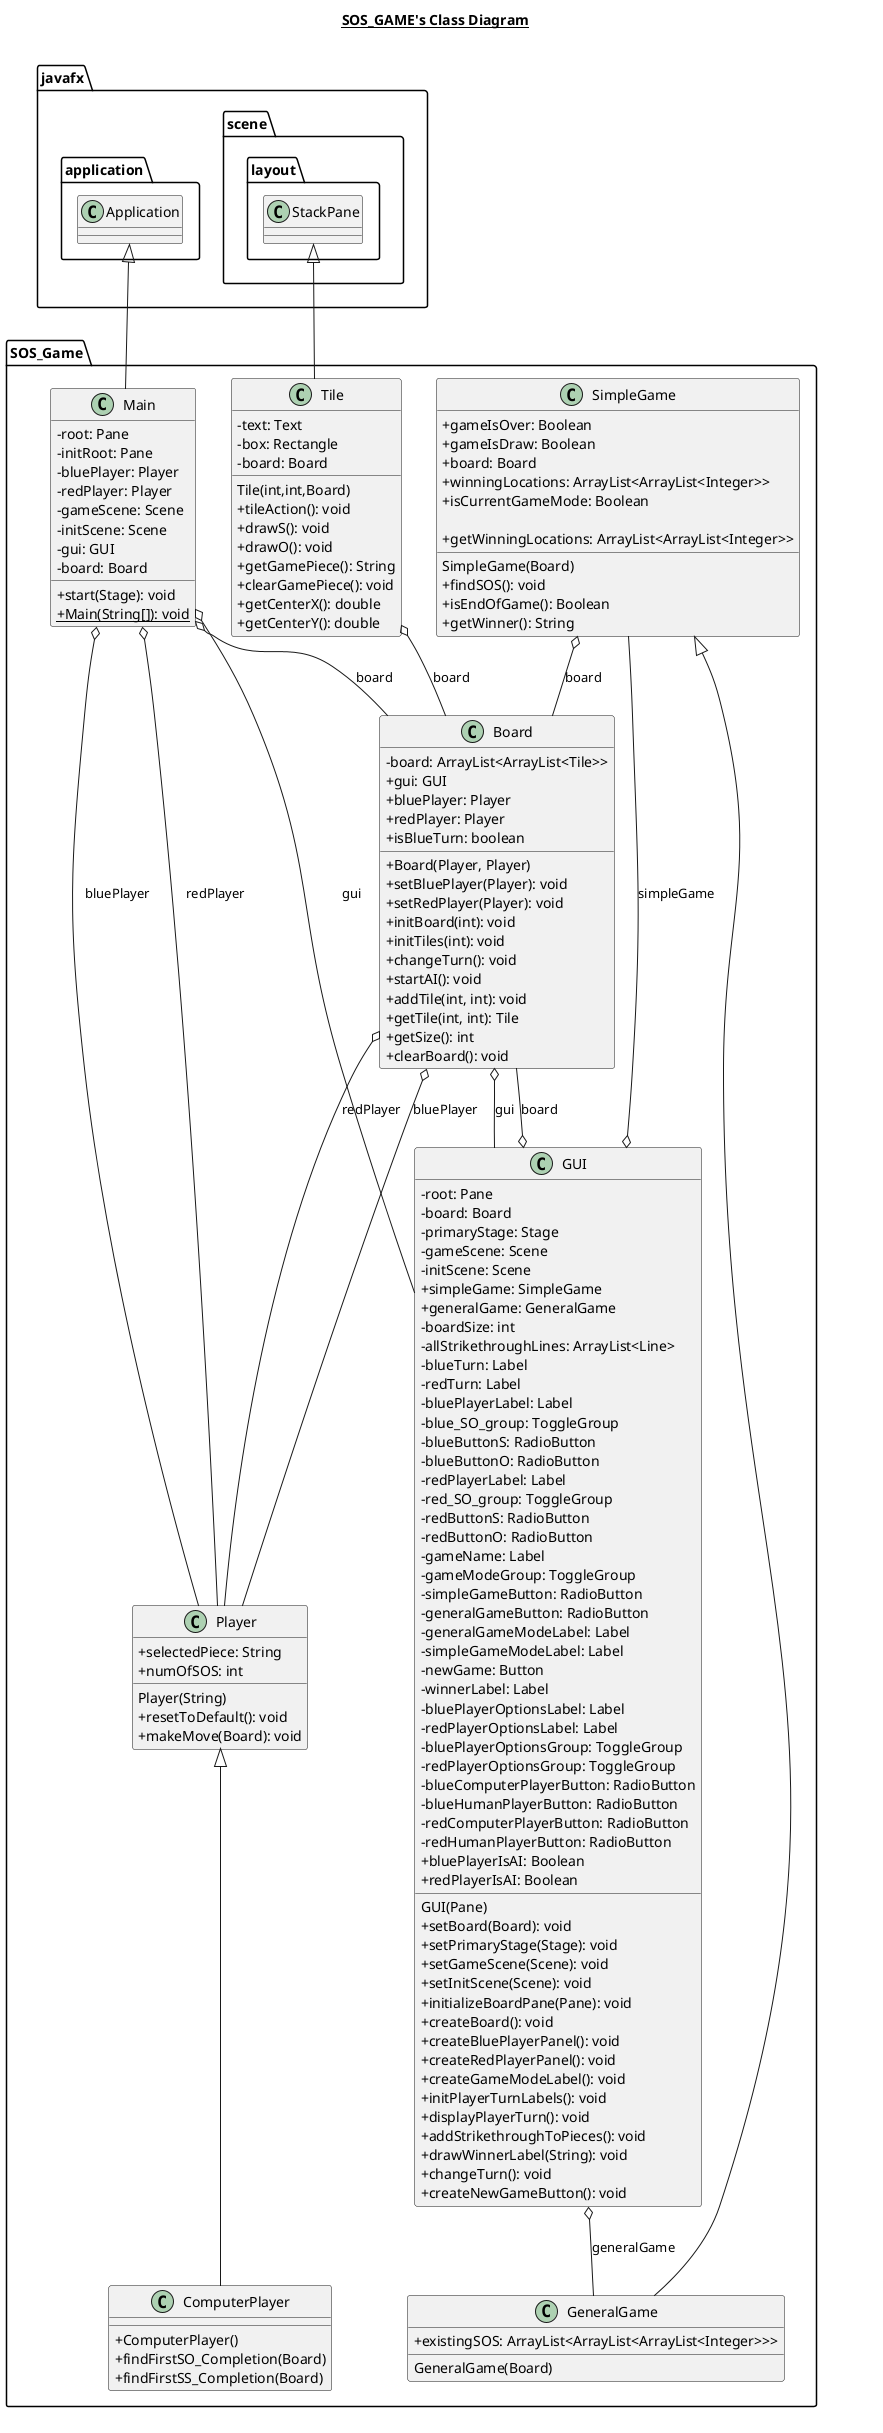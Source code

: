 @startuml

title __SOS_GAME's Class Diagram__\n

skinparam classAttributeIconSize 0

  namespace SOS_Game {
    class SOS_Game.Board {
    -board: ArrayList<ArrayList<Tile>>
    +gui: GUI
    +bluePlayer: Player
    +redPlayer: Player
    +isBlueTurn: boolean

    +Board(Player, Player)
    +setBluePlayer(Player): void
    +setRedPlayer(Player): void
    +initBoard(int): void
    +initTiles(int): void
    +changeTurn(): void
    +startAI(): void
    +addTile(int, int): void
    +getTile(int, int): Tile
    +getSize(): int
    +clearBoard(): void
    }
  }
  

  namespace SOS_Game {
    class SOS_Game.ComputerPlayer {
    +ComputerPlayer()
    +findFirstSO_Completion(Board)
    +findFirstSS_Completion(Board)
    }
  }
  


  namespace SOS_Game {
    class SOS_Game.GUI {
    -root: Pane
    -board: Board
    -primaryStage: Stage
    -gameScene: Scene
    -initScene: Scene
    +simpleGame: SimpleGame
    +generalGame: GeneralGame
    -boardSize: int
    -allStrikethroughLines: ArrayList<Line>
    -blueTurn: Label
    -redTurn: Label
    -bluePlayerLabel: Label
    -blue_SO_group: ToggleGroup
    -blueButtonS: RadioButton
    -blueButtonO: RadioButton
    -redPlayerLabel: Label
    -red_SO_group: ToggleGroup
    -redButtonS: RadioButton
    -redButtonO: RadioButton
    -gameName: Label
    -gameModeGroup: ToggleGroup
    -simpleGameButton: RadioButton
    -generalGameButton: RadioButton
    -generalGameModeLabel: Label
    -simpleGameModeLabel: Label
    -newGame: Button
    -winnerLabel: Label
    -bluePlayerOptionsLabel: Label
    -redPlayerOptionsLabel: Label
    -bluePlayerOptionsGroup: ToggleGroup
    -redPlayerOptionsGroup: ToggleGroup
    -blueComputerPlayerButton: RadioButton
    -blueHumanPlayerButton: RadioButton
    -redComputerPlayerButton: RadioButton
    -redHumanPlayerButton: RadioButton
    +bluePlayerIsAI: Boolean
    +redPlayerIsAI: Boolean

    GUI(Pane)
    +setBoard(Board): void
    +setPrimaryStage(Stage): void
    +setGameScene(Scene): void
    +setInitScene(Scene): void
    +initializeBoardPane(Pane): void
    +createBoard(): void
    +createBluePlayerPanel(): void
    +createRedPlayerPanel(): void
    +createGameModeLabel(): void
    +initPlayerTurnLabels(): void
    +displayPlayerTurn(): void
    +addStrikethroughToPieces(): void
    +drawWinnerLabel(String): void
    +changeTurn(): void
    +createNewGameButton(): void

    }
  }
  

  namespace SOS_Game {
    class SOS_Game.GeneralGame {
    +existingSOS: ArrayList<ArrayList<ArrayList<Integer>>>

    GeneralGame(Board)
    }
  }


  namespace SOS_Game {
    class SOS_Game.Main {
    -root: Pane
    -initRoot: Pane
    -bluePlayer: Player
    -redPlayer: Player
    -gameScene: Scene
    -initScene: Scene
    -gui: GUI
    -board: Board

    +start(Stage): void
    + {static} Main(String[]): void
    }
  }
  

  namespace SOS_Game {
    class SOS_Game.Player {
    +selectedPiece: String
    +numOfSOS: int

    Player(String)
    +resetToDefault(): void
    +makeMove(Board): void
    }
  }
  

  namespace SOS_Game {
    class SOS_Game.SimpleGame {
    +gameIsOver: Boolean
    +gameIsDraw: Boolean
    +board: Board
    +winningLocations: ArrayList<ArrayList<Integer>>
    +isCurrentGameMode: Boolean

    SimpleGame(Board)
    +findSOS(): void
    +isEndOfGame(): Boolean
    +getWinningLocations: ArrayList<ArrayList<Integer>>
    +getWinner(): String
    }
  }
  

  

  namespace SOS_Game {
    class SOS_Game.Tile {
    -text: Text
    -box: Rectangle
    -board: Board

    Tile(int,int,Board)
    +tileAction(): void
    +drawS(): void
    +drawO(): void
    +getGamePiece(): String
    +clearGamePiece(): void
    +getCenterX(): double
    +getCenterY(): double
    }
  }


  SOS_Game.Board o-- SOS_Game.Player : bluePlayer
  SOS_Game.Board o-- SOS_Game.GUI : gui
  SOS_Game.Board o-- SOS_Game.Player : redPlayer
  SOS_Game.ComputerPlayer -up-|> SOS_Game.Player
  SOS_Game.GUI o-- SOS_Game.GeneralGame : generalGame
  SOS_Game.GUI o-- SOS_Game.SimpleGame : simpleGame
  SOS_Game.GUI o-- SOS_Game.Board : board
  SOS_Game.GeneralGame -up-|> SOS_Game.SimpleGame
  SOS_Game.Main -up-|> javafx.application.Application
  SOS_Game.Main o-- SOS_Game.Player : bluePlayer
  SOS_Game.Main o-- SOS_Game.Board : board
  SOS_Game.Main o-- SOS_Game.GUI : gui
  SOS_Game.Main o-- SOS_Game.Player : redPlayer
  SOS_Game.SimpleGame o-- SOS_Game.Board : board
  SOS_Game.Tile -up-|> javafx.scene.layout.StackPane
  SOS_Game.Tile o-- SOS_Game.Board : board


right footer

endfooter

@enduml
